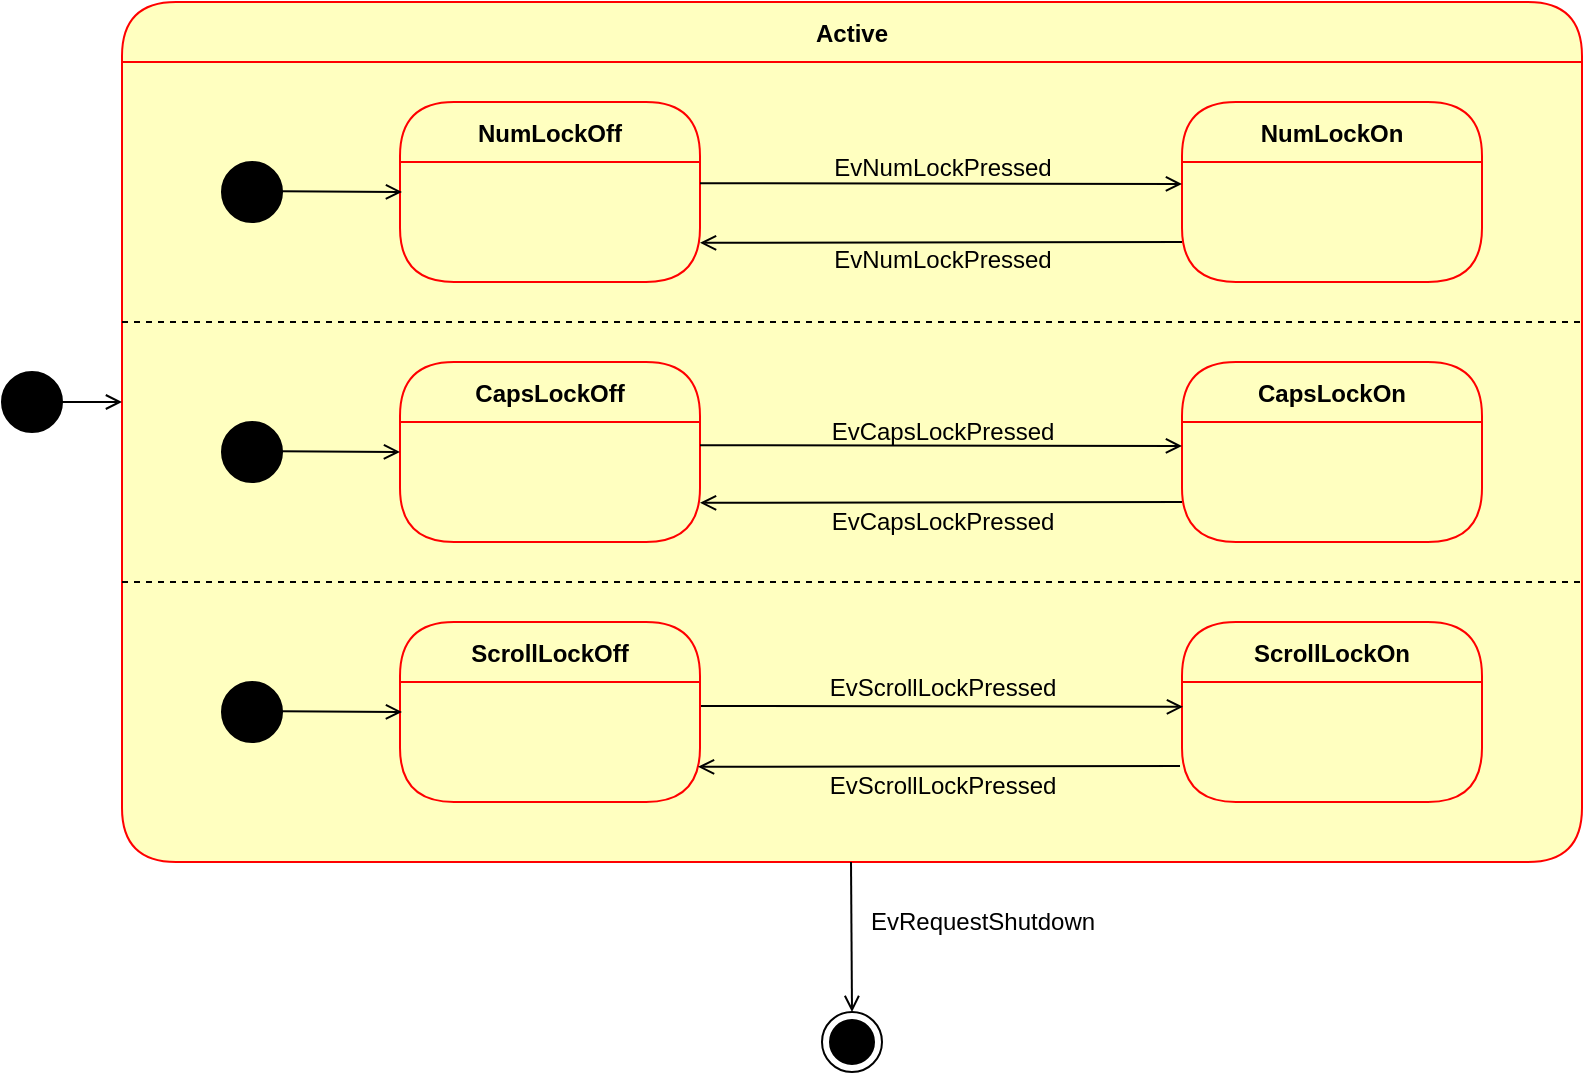 <mxfile version="23.0.2" type="device">
  <diagram name="Page-1" id="LGQB9KZMLA4UT485-y3_">
    <mxGraphModel dx="1434" dy="990" grid="1" gridSize="10" guides="1" tooltips="1" connect="1" arrows="1" fold="1" page="1" pageScale="1" pageWidth="850" pageHeight="1100" math="0" shadow="0">
      <root>
        <mxCell id="0" />
        <mxCell id="1" parent="0" />
        <mxCell id="CwW48EwH5WohNobtHyhq-1" value="Active" style="swimlane;fontStyle=1;align=center;verticalAlign=middle;childLayout=stackLayout;horizontal=1;startSize=30;horizontalStack=0;resizeParent=0;resizeLast=1;container=0;fontColor=#000000;collapsible=0;rounded=1;arcSize=30;strokeColor=#ff0000;fillColor=#ffffc0;swimlaneFillColor=#ffffc0;dropTarget=0;" parent="1" vertex="1">
          <mxGeometry x="90" y="335" width="730" height="430" as="geometry" />
        </mxCell>
        <mxCell id="CwW48EwH5WohNobtHyhq-4" value="NumLockOff" style="swimlane;fontStyle=1;align=center;verticalAlign=middle;childLayout=stackLayout;horizontal=1;startSize=30;horizontalStack=0;resizeParent=0;resizeLast=1;container=0;fontColor=#000000;collapsible=0;rounded=1;arcSize=30;strokeColor=#ff0000;fillColor=#ffffc0;swimlaneFillColor=#ffffc0;dropTarget=0;" parent="1" vertex="1">
          <mxGeometry x="229" y="385" width="150" height="90" as="geometry" />
        </mxCell>
        <mxCell id="CwW48EwH5WohNobtHyhq-7" value="CapsLockOff" style="swimlane;fontStyle=1;align=center;verticalAlign=middle;childLayout=stackLayout;horizontal=1;startSize=30;horizontalStack=0;resizeParent=0;resizeLast=1;container=0;fontColor=#000000;collapsible=0;rounded=1;arcSize=30;strokeColor=#ff0000;fillColor=#ffffc0;swimlaneFillColor=#ffffc0;dropTarget=0;" parent="1" vertex="1">
          <mxGeometry x="229" y="515" width="150" height="90" as="geometry" />
        </mxCell>
        <mxCell id="CwW48EwH5WohNobtHyhq-8" value="ScrollLockOff" style="swimlane;fontStyle=1;align=center;verticalAlign=middle;childLayout=stackLayout;horizontal=1;startSize=30;horizontalStack=0;resizeParent=0;resizeLast=1;container=0;fontColor=#000000;collapsible=0;rounded=1;arcSize=30;strokeColor=#ff0000;fillColor=#ffffc0;swimlaneFillColor=#ffffc0;dropTarget=0;" parent="1" vertex="1">
          <mxGeometry x="229" y="645" width="150" height="90" as="geometry" />
        </mxCell>
        <mxCell id="CwW48EwH5WohNobtHyhq-9" value="NumLockOn" style="swimlane;fontStyle=1;align=center;verticalAlign=middle;childLayout=stackLayout;horizontal=1;startSize=30;horizontalStack=0;resizeParent=0;resizeLast=1;container=0;fontColor=#000000;collapsible=0;rounded=1;arcSize=30;strokeColor=#ff0000;fillColor=#ffffc0;swimlaneFillColor=#ffffc0;dropTarget=0;" parent="1" vertex="1">
          <mxGeometry x="620" y="385" width="150" height="90" as="geometry" />
        </mxCell>
        <mxCell id="CwW48EwH5WohNobtHyhq-10" value="CapsLockOn" style="swimlane;fontStyle=1;align=center;verticalAlign=middle;childLayout=stackLayout;horizontal=1;startSize=30;horizontalStack=0;resizeParent=0;resizeLast=1;container=0;fontColor=#000000;collapsible=0;rounded=1;arcSize=30;strokeColor=#ff0000;fillColor=#ffffc0;swimlaneFillColor=#ffffc0;dropTarget=0;" parent="1" vertex="1">
          <mxGeometry x="620" y="515" width="150" height="90" as="geometry" />
        </mxCell>
        <mxCell id="CwW48EwH5WohNobtHyhq-11" value="ScrollLockOn" style="swimlane;fontStyle=1;align=center;verticalAlign=middle;childLayout=stackLayout;horizontal=1;startSize=30;horizontalStack=0;resizeParent=0;resizeLast=1;container=0;fontColor=#000000;collapsible=0;rounded=1;arcSize=30;strokeColor=#ff0000;fillColor=#ffffc0;swimlaneFillColor=#ffffc0;dropTarget=0;" parent="1" vertex="1">
          <mxGeometry x="620" y="645" width="150" height="90" as="geometry" />
        </mxCell>
        <mxCell id="CwW48EwH5WohNobtHyhq-13" value="" style="endArrow=none;dashed=1;html=1;rounded=0;" parent="1" edge="1">
          <mxGeometry width="50" height="50" relative="1" as="geometry">
            <mxPoint x="90" y="495" as="sourcePoint" />
            <mxPoint x="820" y="495" as="targetPoint" />
          </mxGeometry>
        </mxCell>
        <mxCell id="CwW48EwH5WohNobtHyhq-14" value="" style="endArrow=none;dashed=1;html=1;rounded=0;" parent="1" edge="1">
          <mxGeometry width="50" height="50" relative="1" as="geometry">
            <mxPoint x="90" y="625" as="sourcePoint" />
            <mxPoint x="820" y="625" as="targetPoint" />
          </mxGeometry>
        </mxCell>
        <mxCell id="CwW48EwH5WohNobtHyhq-15" value="" style="ellipse;fillColor=strokeColor;html=1;" parent="1" vertex="1">
          <mxGeometry x="140" y="415" width="30" height="30" as="geometry" />
        </mxCell>
        <mxCell id="CwW48EwH5WohNobtHyhq-16" value="" style="ellipse;fillColor=strokeColor;html=1;" parent="1" vertex="1">
          <mxGeometry x="140" y="545" width="30" height="30" as="geometry" />
        </mxCell>
        <mxCell id="CwW48EwH5WohNobtHyhq-17" value="" style="ellipse;fillColor=strokeColor;html=1;" parent="1" vertex="1">
          <mxGeometry x="140" y="675" width="30" height="30" as="geometry" />
        </mxCell>
        <mxCell id="CwW48EwH5WohNobtHyhq-19" value="" style="ellipse;fillColor=strokeColor;html=1;" parent="1" vertex="1">
          <mxGeometry x="30" y="520" width="30" height="30" as="geometry" />
        </mxCell>
        <mxCell id="CwW48EwH5WohNobtHyhq-20" value="" style="endArrow=open;html=1;rounded=0;endFill=0;" parent="1" edge="1">
          <mxGeometry width="50" height="50" relative="1" as="geometry">
            <mxPoint x="170" y="689.58" as="sourcePoint" />
            <mxPoint x="230" y="690" as="targetPoint" />
          </mxGeometry>
        </mxCell>
        <mxCell id="CwW48EwH5WohNobtHyhq-21" value="" style="endArrow=open;html=1;rounded=0;endFill=0;" parent="1" edge="1">
          <mxGeometry width="50" height="50" relative="1" as="geometry">
            <mxPoint x="169" y="559.58" as="sourcePoint" />
            <mxPoint x="229" y="560" as="targetPoint" />
          </mxGeometry>
        </mxCell>
        <mxCell id="CwW48EwH5WohNobtHyhq-23" value="" style="endArrow=open;html=1;rounded=0;endFill=0;" parent="1" edge="1">
          <mxGeometry width="50" height="50" relative="1" as="geometry">
            <mxPoint x="170" y="429.58" as="sourcePoint" />
            <mxPoint x="230" y="430" as="targetPoint" />
          </mxGeometry>
        </mxCell>
        <mxCell id="CwW48EwH5WohNobtHyhq-25" value="" style="endArrow=open;html=1;rounded=0;endFill=0;" parent="1" edge="1">
          <mxGeometry width="50" height="50" relative="1" as="geometry">
            <mxPoint x="379" y="425.58" as="sourcePoint" />
            <mxPoint x="620" y="426" as="targetPoint" />
          </mxGeometry>
        </mxCell>
        <mxCell id="CwW48EwH5WohNobtHyhq-26" value="" style="endArrow=open;html=1;rounded=0;endFill=0;" parent="1" edge="1">
          <mxGeometry width="50" height="50" relative="1" as="geometry">
            <mxPoint x="620.0" y="455.0" as="sourcePoint" />
            <mxPoint x="379.0" y="455.42" as="targetPoint" />
          </mxGeometry>
        </mxCell>
        <mxCell id="CwW48EwH5WohNobtHyhq-27" value="EvNumLockPressed" style="text;html=1;align=center;verticalAlign=middle;resizable=0;points=[];autosize=1;strokeColor=none;fillColor=none;" parent="1" vertex="1">
          <mxGeometry x="435" y="403" width="130" height="30" as="geometry" />
        </mxCell>
        <mxCell id="CwW48EwH5WohNobtHyhq-28" value="EvNumLockPressed" style="text;html=1;align=center;verticalAlign=middle;resizable=0;points=[];autosize=1;strokeColor=none;fillColor=none;" parent="1" vertex="1">
          <mxGeometry x="435" y="449" width="130" height="30" as="geometry" />
        </mxCell>
        <mxCell id="CwW48EwH5WohNobtHyhq-29" value="" style="endArrow=open;html=1;rounded=0;endFill=0;" parent="1" edge="1">
          <mxGeometry width="50" height="50" relative="1" as="geometry">
            <mxPoint x="379" y="556.58" as="sourcePoint" />
            <mxPoint x="620" y="557" as="targetPoint" />
          </mxGeometry>
        </mxCell>
        <mxCell id="CwW48EwH5WohNobtHyhq-30" value="" style="endArrow=open;html=1;rounded=0;endFill=0;" parent="1" edge="1">
          <mxGeometry width="50" height="50" relative="1" as="geometry">
            <mxPoint x="620.0" y="585" as="sourcePoint" />
            <mxPoint x="379.0" y="585.42" as="targetPoint" />
          </mxGeometry>
        </mxCell>
        <mxCell id="CwW48EwH5WohNobtHyhq-31" value="EvCapsLockPressed" style="text;html=1;align=center;verticalAlign=middle;resizable=0;points=[];autosize=1;strokeColor=none;fillColor=none;" parent="1" vertex="1">
          <mxGeometry x="435" y="535" width="130" height="30" as="geometry" />
        </mxCell>
        <mxCell id="CwW48EwH5WohNobtHyhq-32" value="EvCapsLockPressed" style="text;html=1;align=center;verticalAlign=middle;resizable=0;points=[];autosize=1;strokeColor=none;fillColor=none;" parent="1" vertex="1">
          <mxGeometry x="435" y="580" width="130" height="30" as="geometry" />
        </mxCell>
        <mxCell id="CwW48EwH5WohNobtHyhq-33" value="" style="endArrow=open;html=1;rounded=0;endFill=0;" parent="1" edge="1">
          <mxGeometry width="50" height="50" relative="1" as="geometry">
            <mxPoint x="60" y="535.0" as="sourcePoint" />
            <mxPoint x="90" y="535" as="targetPoint" />
          </mxGeometry>
        </mxCell>
        <mxCell id="CwW48EwH5WohNobtHyhq-34" value="" style="endArrow=open;html=1;rounded=0;endFill=0;" parent="1" edge="1">
          <mxGeometry width="50" height="50" relative="1" as="geometry">
            <mxPoint x="379.5" y="687.0" as="sourcePoint" />
            <mxPoint x="620.5" y="687.42" as="targetPoint" />
          </mxGeometry>
        </mxCell>
        <mxCell id="CwW48EwH5WohNobtHyhq-35" value="" style="endArrow=open;html=1;rounded=0;endFill=0;" parent="1" edge="1">
          <mxGeometry width="50" height="50" relative="1" as="geometry">
            <mxPoint x="619.0" y="717" as="sourcePoint" />
            <mxPoint x="378.0" y="717.42" as="targetPoint" />
          </mxGeometry>
        </mxCell>
        <mxCell id="CwW48EwH5WohNobtHyhq-36" value="EvScrollLockPressed" style="text;html=1;align=center;verticalAlign=middle;resizable=0;points=[];autosize=1;strokeColor=none;fillColor=none;" parent="1" vertex="1">
          <mxGeometry x="430" y="663" width="140" height="30" as="geometry" />
        </mxCell>
        <mxCell id="CwW48EwH5WohNobtHyhq-37" value="EvScrollLockPressed" style="text;html=1;align=center;verticalAlign=middle;resizable=0;points=[];autosize=1;strokeColor=none;fillColor=none;" parent="1" vertex="1">
          <mxGeometry x="430" y="712" width="140" height="30" as="geometry" />
        </mxCell>
        <mxCell id="I42Jg535hqxWk0ZaxF9c-1" value="" style="endArrow=open;html=1;rounded=0;endFill=0;" parent="1" edge="1">
          <mxGeometry width="50" height="50" relative="1" as="geometry">
            <mxPoint x="454.5" y="765" as="sourcePoint" />
            <mxPoint x="455" y="840" as="targetPoint" />
          </mxGeometry>
        </mxCell>
        <mxCell id="I42Jg535hqxWk0ZaxF9c-2" value="" style="ellipse;html=1;shape=endState;fillColor=strokeColor;" parent="1" vertex="1">
          <mxGeometry x="440" y="840" width="30" height="30" as="geometry" />
        </mxCell>
        <mxCell id="I42Jg535hqxWk0ZaxF9c-3" value="EvRequestShutdown" style="text;html=1;align=center;verticalAlign=middle;resizable=0;points=[];autosize=1;strokeColor=none;fillColor=none;" parent="1" vertex="1">
          <mxGeometry x="450" y="780" width="140" height="30" as="geometry" />
        </mxCell>
      </root>
    </mxGraphModel>
  </diagram>
</mxfile>
